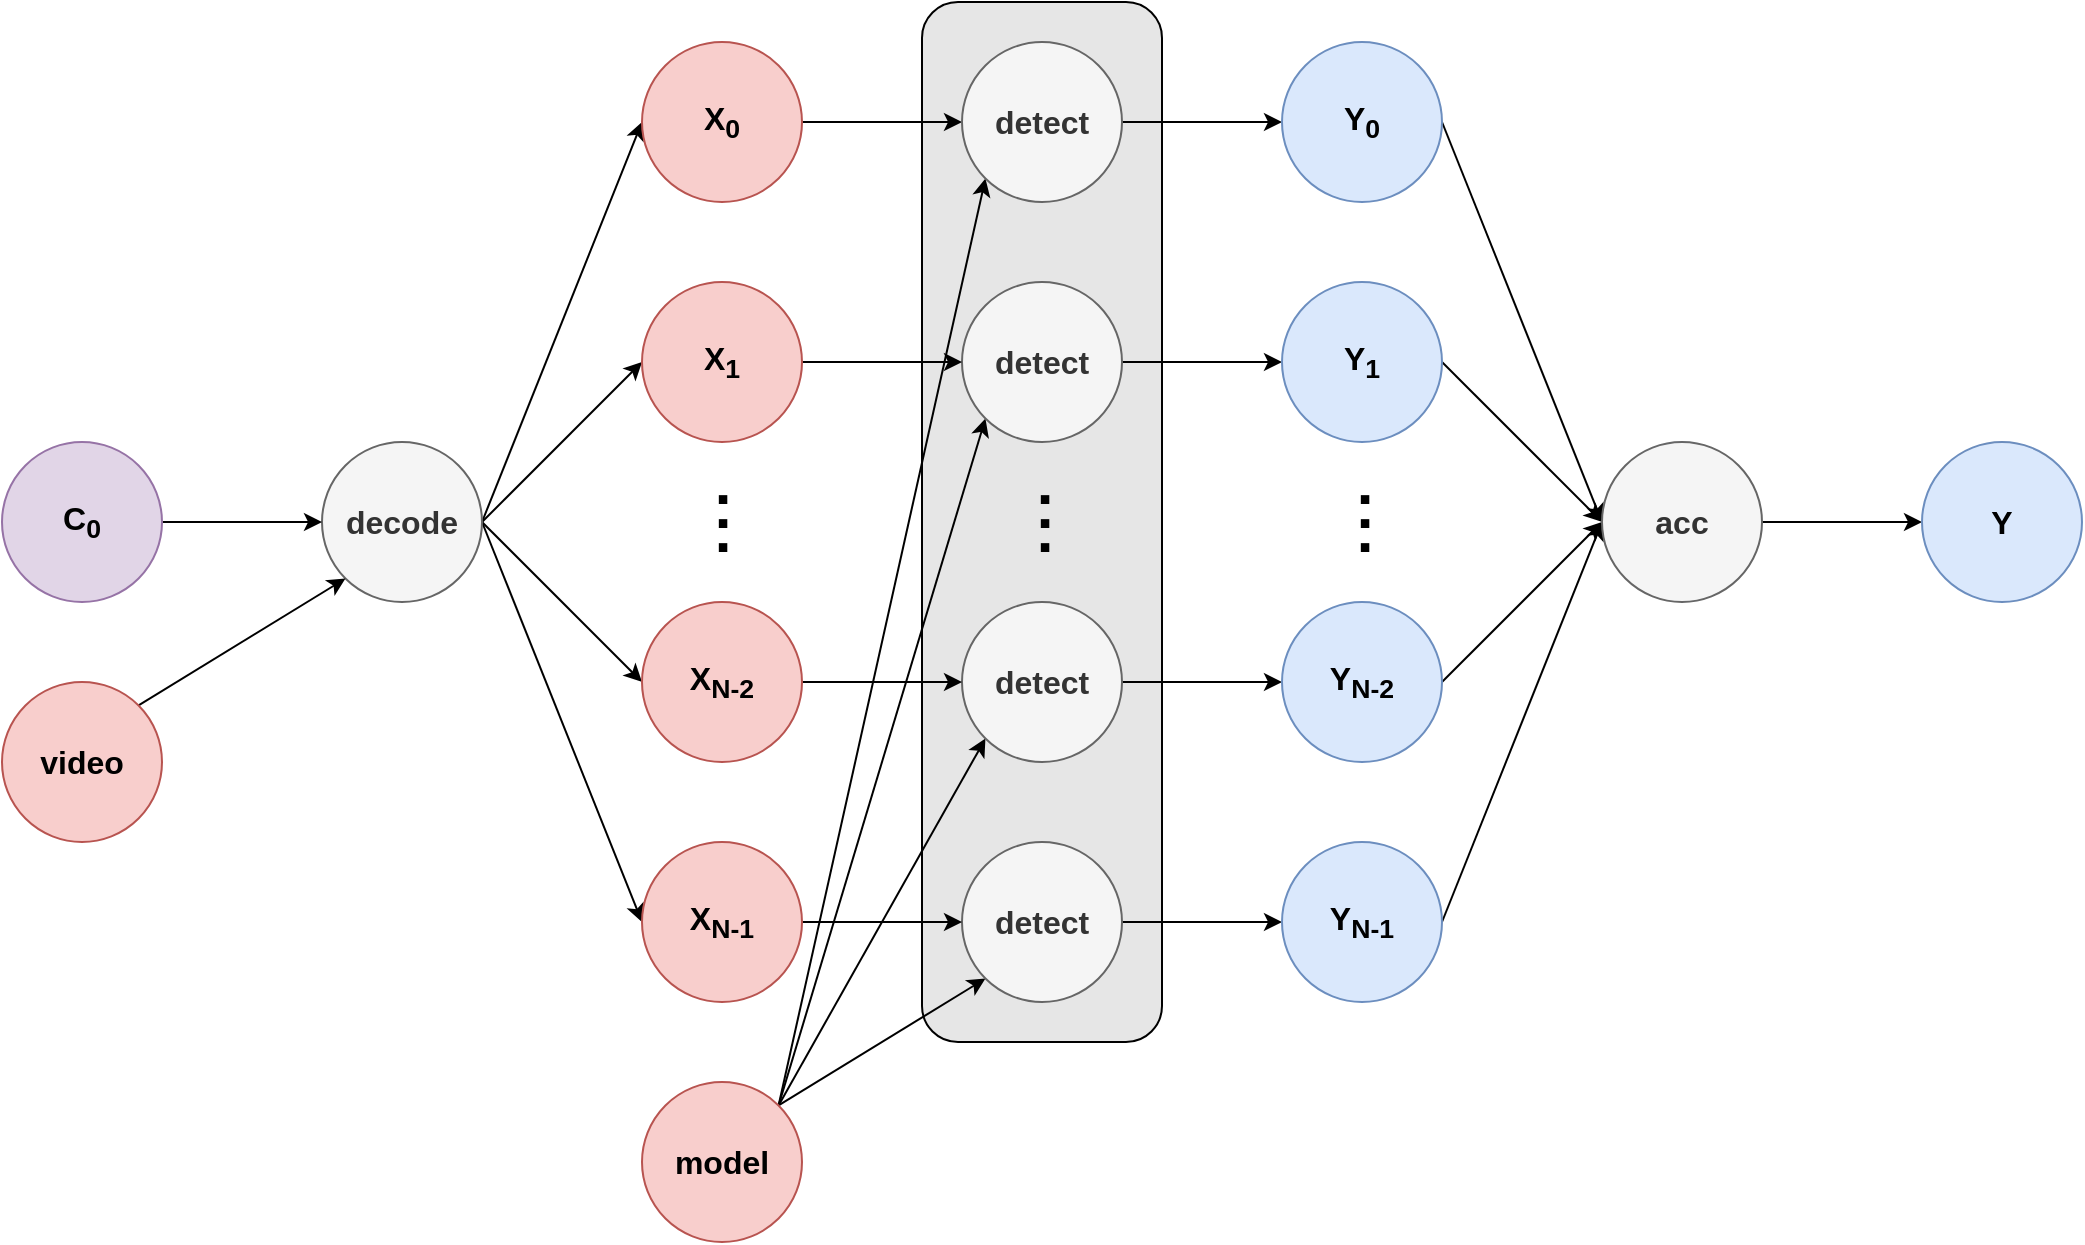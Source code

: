 <mxfile version="20.1.1" type="device"><diagram name="Page-1" id="42789a77-a242-8287-6e28-9cd8cfd52e62"><mxGraphModel dx="1113" dy="732" grid="1" gridSize="10" guides="1" tooltips="1" connect="1" arrows="1" fold="1" page="1" pageScale="1" pageWidth="1100" pageHeight="850" background="none" math="0" shadow="0"><root><mxCell id="0"/><mxCell id="1" parent="0"/><mxCell id="qACdmfOnjUsACpGrmMaL-1" value="" style="rounded=1;whiteSpace=wrap;html=1;fillColor=#e6e6e6;" parent="1" vertex="1"><mxGeometry x="500" y="20" width="120" height="520" as="geometry"/></mxCell><mxCell id="19vW_l4FJk1YyFh2GEG--16" style="edgeStyle=none;rounded=0;orthogonalLoop=1;jettySize=auto;html=1;exitX=1;exitY=0.5;exitDx=0;exitDy=0;entryX=0;entryY=0.5;entryDx=0;entryDy=0;fontSize=30;" parent="1" source="RXzZ0kTApku4aT5u5Mq1-4" target="19vW_l4FJk1YyFh2GEG--15" edge="1"><mxGeometry relative="1" as="geometry"/></mxCell><mxCell id="19vW_l4FJk1YyFh2GEG--55" style="edgeStyle=none;rounded=0;orthogonalLoop=1;jettySize=auto;html=1;exitX=1;exitY=0.5;exitDx=0;exitDy=0;entryX=0;entryY=0.5;entryDx=0;entryDy=0;fontSize=30;" parent="1" source="RXzZ0kTApku4aT5u5Mq1-4" target="19vW_l4FJk1YyFh2GEG--52" edge="1"><mxGeometry relative="1" as="geometry"/></mxCell><mxCell id="19vW_l4FJk1YyFh2GEG--56" style="edgeStyle=none;rounded=0;orthogonalLoop=1;jettySize=auto;html=1;exitX=1;exitY=0.5;exitDx=0;exitDy=0;entryX=0;entryY=0.5;entryDx=0;entryDy=0;fontSize=30;" parent="1" source="RXzZ0kTApku4aT5u5Mq1-4" target="19vW_l4FJk1YyFh2GEG--53" edge="1"><mxGeometry relative="1" as="geometry"/></mxCell><mxCell id="19vW_l4FJk1YyFh2GEG--57" style="edgeStyle=none;rounded=0;orthogonalLoop=1;jettySize=auto;html=1;exitX=1;exitY=0.5;exitDx=0;exitDy=0;entryX=0;entryY=0.5;entryDx=0;entryDy=0;fontSize=30;" parent="1" source="RXzZ0kTApku4aT5u5Mq1-4" target="19vW_l4FJk1YyFh2GEG--54" edge="1"><mxGeometry relative="1" as="geometry"/></mxCell><mxCell id="RXzZ0kTApku4aT5u5Mq1-4" value="&lt;font size=&quot;3&quot;&gt;&lt;b&gt;decode&lt;br&gt;&lt;/b&gt;&lt;/font&gt;" style="ellipse;whiteSpace=wrap;html=1;fillColor=#f5f5f5;strokeColor=#666666;fontColor=#333333;" parent="1" vertex="1"><mxGeometry x="200" y="240" width="80" height="80" as="geometry"/></mxCell><mxCell id="RXzZ0kTApku4aT5u5Mq1-8" value="" style="endArrow=classic;html=1;rounded=0;fontSize=16;exitX=1;exitY=0.5;exitDx=0;exitDy=0;entryX=0;entryY=0.5;entryDx=0;entryDy=0;" parent="1" source="jKujIQmag5THRmSHXAdi-4" target="RXzZ0kTApku4aT5u5Mq1-4" edge="1"><mxGeometry width="50" height="50" relative="1" as="geometry"><mxPoint x="160" y="280" as="sourcePoint"/><mxPoint x="160" y="280" as="targetPoint"/></mxGeometry></mxCell><mxCell id="jKujIQmag5THRmSHXAdi-4" value="&lt;font size=&quot;3&quot;&gt;&lt;b&gt;C&lt;sub&gt;0&lt;/sub&gt;&lt;/b&gt;&lt;/font&gt;" style="ellipse;whiteSpace=wrap;html=1;fillColor=#e1d5e7;strokeColor=#9673a6;" parent="1" vertex="1"><mxGeometry x="40" y="240" width="80" height="80" as="geometry"/></mxCell><mxCell id="19vW_l4FJk1YyFh2GEG--51" style="edgeStyle=none;rounded=0;orthogonalLoop=1;jettySize=auto;html=1;exitX=1;exitY=0.5;exitDx=0;exitDy=0;entryX=0;entryY=0.5;entryDx=0;entryDy=0;fontSize=30;" parent="1" source="19vW_l4FJk1YyFh2GEG--15" target="19vW_l4FJk1YyFh2GEG--22" edge="1"><mxGeometry relative="1" as="geometry"/></mxCell><mxCell id="19vW_l4FJk1YyFh2GEG--15" value="&lt;font size=&quot;3&quot;&gt;&lt;b&gt;X&lt;sub&gt;0&lt;/sub&gt;&lt;/b&gt;&lt;/font&gt;" style="ellipse;whiteSpace=wrap;html=1;fillColor=#f8cecc;strokeColor=#b85450;" parent="1" vertex="1"><mxGeometry x="360" y="40" width="80" height="80" as="geometry"/></mxCell><mxCell id="19vW_l4FJk1YyFh2GEG--20" style="edgeStyle=none;rounded=0;orthogonalLoop=1;jettySize=auto;html=1;exitX=1;exitY=0;exitDx=0;exitDy=0;entryX=0;entryY=1;entryDx=0;entryDy=0;fontSize=30;" parent="1" source="19vW_l4FJk1YyFh2GEG--17" target="RXzZ0kTApku4aT5u5Mq1-4" edge="1"><mxGeometry relative="1" as="geometry"/></mxCell><mxCell id="19vW_l4FJk1YyFh2GEG--17" value="&lt;font size=&quot;3&quot;&gt;&lt;b&gt;video&lt;/b&gt;&lt;/font&gt;" style="ellipse;whiteSpace=wrap;html=1;fillColor=#f8cecc;strokeColor=#b85450;" parent="1" vertex="1"><mxGeometry x="40" y="360" width="80" height="80" as="geometry"/></mxCell><mxCell id="19vW_l4FJk1YyFh2GEG--31" style="edgeStyle=none;rounded=0;orthogonalLoop=1;jettySize=auto;html=1;exitX=1;exitY=0;exitDx=0;exitDy=0;entryX=0;entryY=1;entryDx=0;entryDy=0;fontSize=30;" parent="1" source="19vW_l4FJk1YyFh2GEG--18" target="19vW_l4FJk1YyFh2GEG--22" edge="1"><mxGeometry relative="1" as="geometry"/></mxCell><mxCell id="19vW_l4FJk1YyFh2GEG--32" style="edgeStyle=none;rounded=0;orthogonalLoop=1;jettySize=auto;html=1;exitX=1;exitY=0;exitDx=0;exitDy=0;entryX=0;entryY=1;entryDx=0;entryDy=0;fontSize=30;" parent="1" source="19vW_l4FJk1YyFh2GEG--18" target="19vW_l4FJk1YyFh2GEG--23" edge="1"><mxGeometry relative="1" as="geometry"/></mxCell><mxCell id="19vW_l4FJk1YyFh2GEG--33" style="edgeStyle=none;rounded=0;orthogonalLoop=1;jettySize=auto;html=1;exitX=1;exitY=0;exitDx=0;exitDy=0;entryX=0;entryY=1;entryDx=0;entryDy=0;fontSize=30;" parent="1" source="19vW_l4FJk1YyFh2GEG--18" target="19vW_l4FJk1YyFh2GEG--24" edge="1"><mxGeometry relative="1" as="geometry"/></mxCell><mxCell id="19vW_l4FJk1YyFh2GEG--34" style="edgeStyle=none;rounded=0;orthogonalLoop=1;jettySize=auto;html=1;exitX=1;exitY=0;exitDx=0;exitDy=0;entryX=0;entryY=1;entryDx=0;entryDy=0;fontSize=30;" parent="1" source="19vW_l4FJk1YyFh2GEG--18" target="19vW_l4FJk1YyFh2GEG--25" edge="1"><mxGeometry relative="1" as="geometry"/></mxCell><mxCell id="19vW_l4FJk1YyFh2GEG--18" value="&lt;font size=&quot;3&quot;&gt;&lt;b&gt;model&lt;/b&gt;&lt;/font&gt;" style="ellipse;whiteSpace=wrap;html=1;fillColor=#f8cecc;strokeColor=#b85450;" parent="1" vertex="1"><mxGeometry x="360" y="560" width="80" height="80" as="geometry"/></mxCell><mxCell id="19vW_l4FJk1YyFh2GEG--36" style="edgeStyle=none;rounded=0;orthogonalLoop=1;jettySize=auto;html=1;exitX=1;exitY=0.5;exitDx=0;exitDy=0;entryX=0;entryY=0.5;entryDx=0;entryDy=0;fontSize=30;" parent="1" source="19vW_l4FJk1YyFh2GEG--22" target="19vW_l4FJk1YyFh2GEG--35" edge="1"><mxGeometry relative="1" as="geometry"/></mxCell><mxCell id="19vW_l4FJk1YyFh2GEG--22" value="&lt;font size=&quot;3&quot;&gt;&lt;b&gt;detect&lt;br&gt;&lt;/b&gt;&lt;/font&gt;" style="ellipse;whiteSpace=wrap;html=1;fillColor=#f5f5f5;strokeColor=#666666;fontColor=#333333;" parent="1" vertex="1"><mxGeometry x="520" y="40" width="80" height="80" as="geometry"/></mxCell><mxCell id="19vW_l4FJk1YyFh2GEG--38" style="edgeStyle=none;rounded=0;orthogonalLoop=1;jettySize=auto;html=1;exitX=1;exitY=0.5;exitDx=0;exitDy=0;entryX=0;entryY=0.5;entryDx=0;entryDy=0;fontSize=30;" parent="1" source="19vW_l4FJk1YyFh2GEG--23" target="19vW_l4FJk1YyFh2GEG--37" edge="1"><mxGeometry relative="1" as="geometry"/></mxCell><mxCell id="19vW_l4FJk1YyFh2GEG--23" value="&lt;font size=&quot;3&quot;&gt;&lt;b&gt;detect&lt;br&gt;&lt;/b&gt;&lt;/font&gt;" style="ellipse;whiteSpace=wrap;html=1;fillColor=#f5f5f5;strokeColor=#666666;fontColor=#333333;" parent="1" vertex="1"><mxGeometry x="520" y="160" width="80" height="80" as="geometry"/></mxCell><mxCell id="19vW_l4FJk1YyFh2GEG--41" style="edgeStyle=none;rounded=0;orthogonalLoop=1;jettySize=auto;html=1;exitX=1;exitY=0.5;exitDx=0;exitDy=0;entryX=0;entryY=0.5;entryDx=0;entryDy=0;fontSize=30;" parent="1" source="19vW_l4FJk1YyFh2GEG--24" target="19vW_l4FJk1YyFh2GEG--39" edge="1"><mxGeometry relative="1" as="geometry"/></mxCell><mxCell id="19vW_l4FJk1YyFh2GEG--24" value="&lt;font size=&quot;3&quot;&gt;&lt;b&gt;detect&lt;br&gt;&lt;/b&gt;&lt;/font&gt;" style="ellipse;whiteSpace=wrap;html=1;fillColor=#f5f5f5;strokeColor=#666666;fontColor=#333333;" parent="1" vertex="1"><mxGeometry x="520" y="320" width="80" height="80" as="geometry"/></mxCell><mxCell id="19vW_l4FJk1YyFh2GEG--42" style="edgeStyle=none;rounded=0;orthogonalLoop=1;jettySize=auto;html=1;exitX=1;exitY=0.5;exitDx=0;exitDy=0;entryX=0;entryY=0.5;entryDx=0;entryDy=0;fontSize=30;" parent="1" source="19vW_l4FJk1YyFh2GEG--25" target="19vW_l4FJk1YyFh2GEG--40" edge="1"><mxGeometry relative="1" as="geometry"/></mxCell><mxCell id="19vW_l4FJk1YyFh2GEG--25" value="&lt;font size=&quot;3&quot;&gt;&lt;b&gt;detect&lt;br&gt;&lt;/b&gt;&lt;/font&gt;" style="ellipse;whiteSpace=wrap;html=1;fillColor=#f5f5f5;strokeColor=#666666;fontColor=#333333;" parent="1" vertex="1"><mxGeometry x="520" y="440" width="80" height="80" as="geometry"/></mxCell><mxCell id="19vW_l4FJk1YyFh2GEG--30" value="&lt;p style=&quot;line-height: 0.4;&quot;&gt;&lt;b&gt;.&lt;br&gt;.&lt;br&gt;.&lt;/b&gt;&lt;/p&gt;" style="text;html=1;align=center;verticalAlign=middle;resizable=0;points=[];autosize=1;strokeColor=none;fillColor=none;fontSize=30;" parent="1" vertex="1"><mxGeometry x="546" y="217" width="30" height="110" as="geometry"/></mxCell><mxCell id="19vW_l4FJk1YyFh2GEG--44" style="edgeStyle=none;rounded=0;orthogonalLoop=1;jettySize=auto;html=1;exitX=1;exitY=0.5;exitDx=0;exitDy=0;entryX=0;entryY=0.5;entryDx=0;entryDy=0;fontSize=30;" parent="1" source="19vW_l4FJk1YyFh2GEG--35" target="19vW_l4FJk1YyFh2GEG--43" edge="1"><mxGeometry relative="1" as="geometry"/></mxCell><mxCell id="19vW_l4FJk1YyFh2GEG--35" value="&lt;font size=&quot;3&quot;&gt;&lt;b&gt;Y&lt;sub&gt;0&lt;/sub&gt;&lt;/b&gt;&lt;/font&gt;" style="ellipse;whiteSpace=wrap;html=1;fillColor=#dae8fc;strokeColor=#6c8ebf;" parent="1" vertex="1"><mxGeometry x="680" y="40" width="80" height="80" as="geometry"/></mxCell><mxCell id="19vW_l4FJk1YyFh2GEG--45" style="edgeStyle=none;rounded=0;orthogonalLoop=1;jettySize=auto;html=1;exitX=1;exitY=0.5;exitDx=0;exitDy=0;fontSize=30;" parent="1" source="19vW_l4FJk1YyFh2GEG--37" edge="1"><mxGeometry relative="1" as="geometry"><mxPoint x="840" y="280" as="targetPoint"/></mxGeometry></mxCell><mxCell id="19vW_l4FJk1YyFh2GEG--37" value="&lt;font size=&quot;3&quot;&gt;&lt;b&gt;Y&lt;sub&gt;1&lt;/sub&gt;&lt;/b&gt;&lt;/font&gt;" style="ellipse;whiteSpace=wrap;html=1;fillColor=#dae8fc;strokeColor=#6c8ebf;" parent="1" vertex="1"><mxGeometry x="680" y="160" width="80" height="80" as="geometry"/></mxCell><mxCell id="19vW_l4FJk1YyFh2GEG--46" style="edgeStyle=none;rounded=0;orthogonalLoop=1;jettySize=auto;html=1;exitX=1;exitY=0.5;exitDx=0;exitDy=0;fontSize=30;" parent="1" source="19vW_l4FJk1YyFh2GEG--39" edge="1"><mxGeometry relative="1" as="geometry"><mxPoint x="840" y="280" as="targetPoint"/></mxGeometry></mxCell><mxCell id="19vW_l4FJk1YyFh2GEG--39" value="&lt;font size=&quot;3&quot;&gt;&lt;b&gt;Y&lt;sub&gt;N-2&lt;/sub&gt;&lt;/b&gt;&lt;/font&gt;" style="ellipse;whiteSpace=wrap;html=1;fillColor=#dae8fc;strokeColor=#6c8ebf;" parent="1" vertex="1"><mxGeometry x="680" y="320" width="80" height="80" as="geometry"/></mxCell><mxCell id="19vW_l4FJk1YyFh2GEG--47" style="edgeStyle=none;rounded=0;orthogonalLoop=1;jettySize=auto;html=1;exitX=1;exitY=0.5;exitDx=0;exitDy=0;fontSize=30;" parent="1" source="19vW_l4FJk1YyFh2GEG--40" edge="1"><mxGeometry relative="1" as="geometry"><mxPoint x="840" y="280" as="targetPoint"/></mxGeometry></mxCell><mxCell id="19vW_l4FJk1YyFh2GEG--40" value="&lt;font size=&quot;3&quot;&gt;&lt;b&gt;Y&lt;sub&gt;N-1&lt;/sub&gt;&lt;/b&gt;&lt;/font&gt;" style="ellipse;whiteSpace=wrap;html=1;fillColor=#dae8fc;strokeColor=#6c8ebf;" parent="1" vertex="1"><mxGeometry x="680" y="440" width="80" height="80" as="geometry"/></mxCell><mxCell id="19vW_l4FJk1YyFh2GEG--49" style="edgeStyle=none;rounded=0;orthogonalLoop=1;jettySize=auto;html=1;exitX=1;exitY=0.5;exitDx=0;exitDy=0;entryX=0;entryY=0.5;entryDx=0;entryDy=0;fontSize=30;" parent="1" source="19vW_l4FJk1YyFh2GEG--43" target="19vW_l4FJk1YyFh2GEG--48" edge="1"><mxGeometry relative="1" as="geometry"/></mxCell><mxCell id="19vW_l4FJk1YyFh2GEG--43" value="&lt;font size=&quot;3&quot;&gt;&lt;b&gt;acc&lt;br&gt;&lt;/b&gt;&lt;/font&gt;" style="ellipse;whiteSpace=wrap;html=1;fillColor=#f5f5f5;strokeColor=#666666;fontColor=#333333;" parent="1" vertex="1"><mxGeometry x="840" y="240" width="80" height="80" as="geometry"/></mxCell><mxCell id="19vW_l4FJk1YyFh2GEG--48" value="&lt;font size=&quot;3&quot;&gt;&lt;b&gt;Y&lt;/b&gt;&lt;/font&gt;" style="ellipse;whiteSpace=wrap;html=1;fillColor=#dae8fc;strokeColor=#6c8ebf;" parent="1" vertex="1"><mxGeometry x="1000" y="240" width="80" height="80" as="geometry"/></mxCell><mxCell id="19vW_l4FJk1YyFh2GEG--50" value="&lt;p style=&quot;line-height: 0.4;&quot;&gt;&lt;b&gt;.&lt;br&gt;.&lt;br&gt;.&lt;/b&gt;&lt;/p&gt;" style="text;html=1;align=center;verticalAlign=middle;resizable=0;points=[];autosize=1;strokeColor=none;fillColor=none;fontSize=30;" parent="1" vertex="1"><mxGeometry x="706" y="217" width="30" height="110" as="geometry"/></mxCell><mxCell id="19vW_l4FJk1YyFh2GEG--58" style="edgeStyle=none;rounded=0;orthogonalLoop=1;jettySize=auto;html=1;exitX=1;exitY=0.5;exitDx=0;exitDy=0;entryX=0;entryY=0.5;entryDx=0;entryDy=0;fontSize=30;" parent="1" source="19vW_l4FJk1YyFh2GEG--52" target="19vW_l4FJk1YyFh2GEG--23" edge="1"><mxGeometry relative="1" as="geometry"/></mxCell><mxCell id="19vW_l4FJk1YyFh2GEG--52" value="&lt;font size=&quot;3&quot;&gt;&lt;b&gt;X&lt;sub&gt;1&lt;/sub&gt;&lt;/b&gt;&lt;/font&gt;" style="ellipse;whiteSpace=wrap;html=1;fillColor=#f8cecc;strokeColor=#b85450;" parent="1" vertex="1"><mxGeometry x="360" y="160" width="80" height="80" as="geometry"/></mxCell><mxCell id="19vW_l4FJk1YyFh2GEG--59" style="edgeStyle=none;rounded=0;orthogonalLoop=1;jettySize=auto;html=1;exitX=1;exitY=0.5;exitDx=0;exitDy=0;entryX=0;entryY=0.5;entryDx=0;entryDy=0;fontSize=30;" parent="1" source="19vW_l4FJk1YyFh2GEG--53" target="19vW_l4FJk1YyFh2GEG--24" edge="1"><mxGeometry relative="1" as="geometry"/></mxCell><mxCell id="19vW_l4FJk1YyFh2GEG--53" value="&lt;font size=&quot;3&quot;&gt;&lt;b&gt;X&lt;sub&gt;N-2&lt;/sub&gt;&lt;/b&gt;&lt;/font&gt;" style="ellipse;whiteSpace=wrap;html=1;fillColor=#f8cecc;strokeColor=#b85450;" parent="1" vertex="1"><mxGeometry x="360" y="320" width="80" height="80" as="geometry"/></mxCell><mxCell id="19vW_l4FJk1YyFh2GEG--60" style="edgeStyle=none;rounded=0;orthogonalLoop=1;jettySize=auto;html=1;exitX=1;exitY=0.5;exitDx=0;exitDy=0;entryX=0;entryY=0.5;entryDx=0;entryDy=0;fontSize=30;" parent="1" source="19vW_l4FJk1YyFh2GEG--54" target="19vW_l4FJk1YyFh2GEG--25" edge="1"><mxGeometry relative="1" as="geometry"/></mxCell><mxCell id="19vW_l4FJk1YyFh2GEG--54" value="&lt;font size=&quot;3&quot;&gt;&lt;b&gt;X&lt;sub&gt;N-1&lt;/sub&gt;&lt;/b&gt;&lt;/font&gt;" style="ellipse;whiteSpace=wrap;html=1;fillColor=#f8cecc;strokeColor=#b85450;" parent="1" vertex="1"><mxGeometry x="360" y="440" width="80" height="80" as="geometry"/></mxCell><mxCell id="19vW_l4FJk1YyFh2GEG--61" value="&lt;p style=&quot;line-height: 0.4;&quot;&gt;&lt;b&gt;.&lt;br&gt;.&lt;br&gt;.&lt;/b&gt;&lt;/p&gt;" style="text;html=1;align=center;verticalAlign=middle;resizable=0;points=[];autosize=1;strokeColor=none;fillColor=none;fontSize=30;" parent="1" vertex="1"><mxGeometry x="385" y="217" width="30" height="110" as="geometry"/></mxCell></root></mxGraphModel></diagram></mxfile>